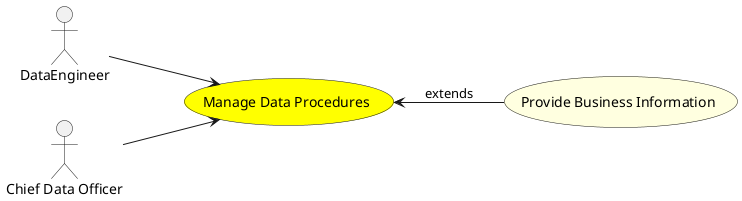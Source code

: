 @startuml


left to right direction

usecase "Manage Data Procedures" as ManageDataProcedures #yellow

Actor "DataEngineer" as DataEngineer

DataEngineer --> ManageDataProcedures

Actor "Chief Data Officer" as ChiefDataOfficer

ChiefDataOfficer --> ManageDataProcedures





usecase "Provide Business Information" as ProvideBusinessInformation #lightyellow

ManageDataProcedures <-- ProvideBusinessInformation : extends







@enduml
